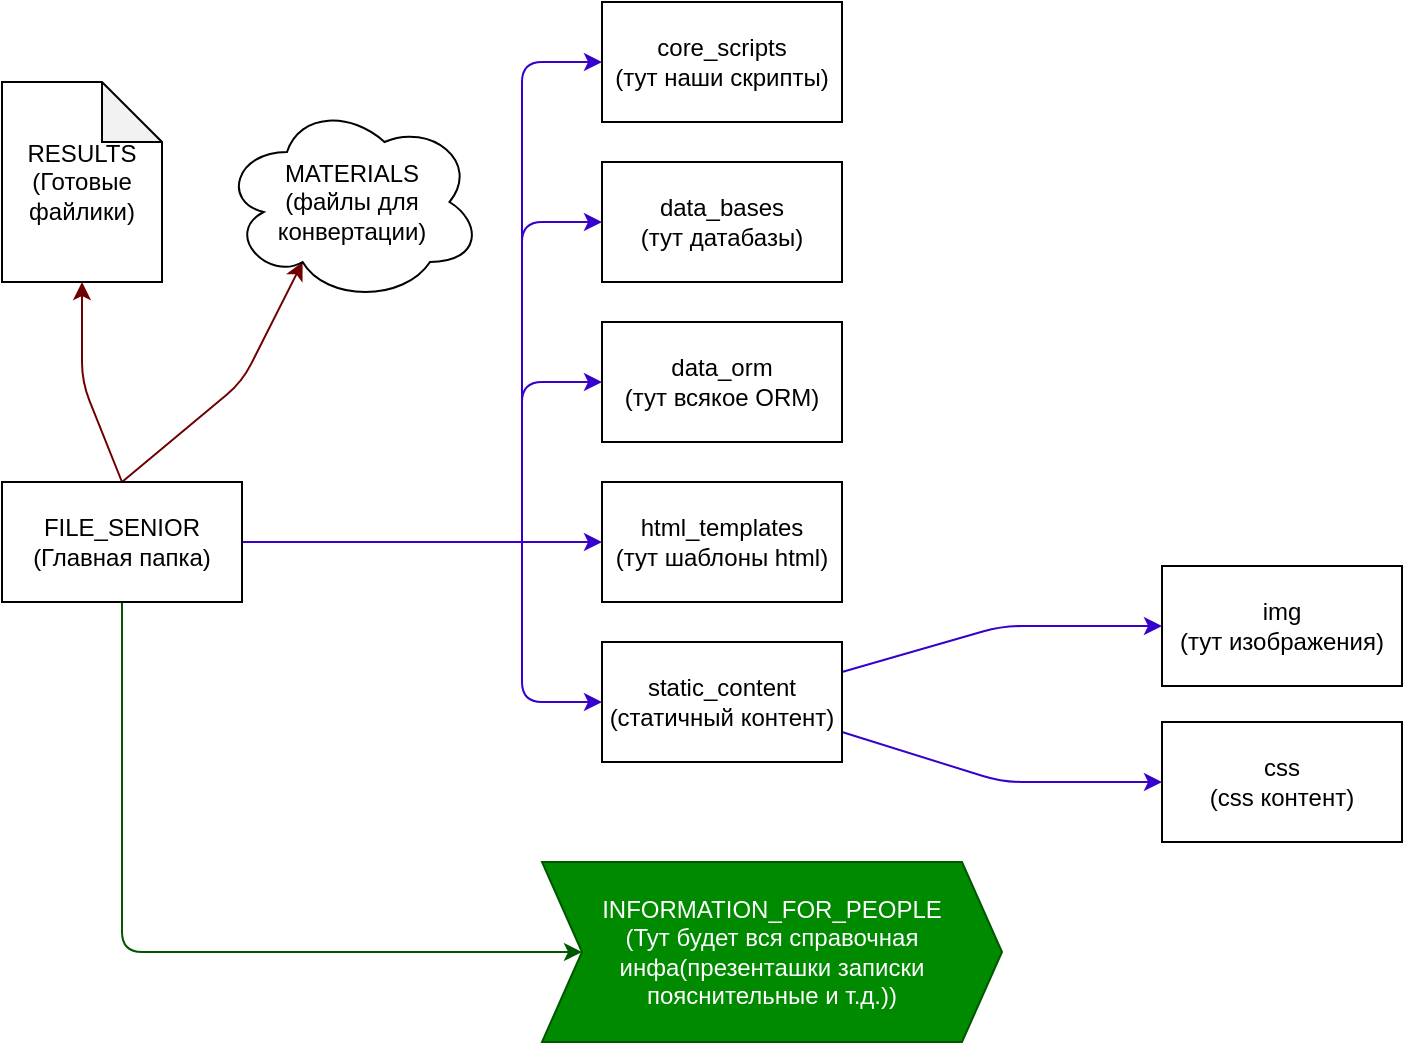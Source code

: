 <mxfile>
    <diagram id="pA4y-AYS0JwysgK1cMYw" name="Страница 1">
        <mxGraphModel dx="1074" dy="902" grid="1" gridSize="10" guides="1" tooltips="1" connect="1" arrows="1" fold="1" page="1" pageScale="1" pageWidth="827" pageHeight="583" background="#ffffff" math="0" shadow="0">
            <root>
                <mxCell id="0"/>
                <mxCell id="1" parent="0"/>
                <mxCell id="17" style="edgeStyle=none;html=1;exitX=1;exitY=0.5;exitDx=0;exitDy=0;entryX=0;entryY=0.5;entryDx=0;entryDy=0;fillColor=#6a00ff;strokeColor=#3700CC;" parent="1" source="2" target="10" edge="1">
                    <mxGeometry relative="1" as="geometry">
                        <mxPoint x="300" y="280" as="sourcePoint"/>
                    </mxGeometry>
                </mxCell>
                <mxCell id="18" style="edgeStyle=none;html=1;exitX=1;exitY=0;exitDx=0;exitDy=0;entryX=0;entryY=0.5;entryDx=0;entryDy=0;fillColor=#6a00ff;strokeColor=#3700CC;" parent="1" target="7" edge="1">
                    <mxGeometry relative="1" as="geometry">
                        <Array as="points">
                            <mxPoint x="300" y="200"/>
                            <mxPoint x="300" y="40"/>
                        </Array>
                        <mxPoint x="300" y="250" as="sourcePoint"/>
                    </mxGeometry>
                </mxCell>
                <mxCell id="19" style="edgeStyle=none;html=1;exitX=1;exitY=0.25;exitDx=0;exitDy=0;entryX=0;entryY=0.5;entryDx=0;entryDy=0;fillColor=#6a00ff;strokeColor=#3700CC;" parent="1" target="8" edge="1">
                    <mxGeometry relative="1" as="geometry">
                        <Array as="points">
                            <mxPoint x="300" y="120"/>
                        </Array>
                        <mxPoint x="300" y="265" as="sourcePoint"/>
                    </mxGeometry>
                </mxCell>
                <mxCell id="20" style="edgeStyle=none;html=1;entryX=0;entryY=0.5;entryDx=0;entryDy=0;fillColor=#6a00ff;strokeColor=#3700CC;" parent="1" target="9" edge="1">
                    <mxGeometry relative="1" as="geometry">
                        <Array as="points">
                            <mxPoint x="300" y="200"/>
                        </Array>
                        <mxPoint x="300" y="310" as="sourcePoint"/>
                    </mxGeometry>
                </mxCell>
                <mxCell id="21" style="edgeStyle=none;html=1;exitX=1;exitY=1;exitDx=0;exitDy=0;entryX=0;entryY=0.5;entryDx=0;entryDy=0;fillColor=#6a00ff;strokeColor=#3700CC;" parent="1" target="11" edge="1">
                    <mxGeometry relative="1" as="geometry">
                        <Array as="points">
                            <mxPoint x="300" y="360"/>
                        </Array>
                        <mxPoint x="300" y="310" as="sourcePoint"/>
                    </mxGeometry>
                </mxCell>
                <mxCell id="22" style="edgeStyle=none;html=1;exitX=0.5;exitY=1;exitDx=0;exitDy=0;entryX=0;entryY=0.5;entryDx=0;entryDy=0;fillColor=#008a00;strokeColor=#005700;" parent="1" source="2" target="23" edge="1">
                    <mxGeometry relative="1" as="geometry">
                        <mxPoint x="170" y="485" as="targetPoint"/>
                        <Array as="points">
                            <mxPoint x="100" y="485"/>
                        </Array>
                    </mxGeometry>
                </mxCell>
                <mxCell id="26" style="edgeStyle=none;html=1;exitX=0.5;exitY=0;exitDx=0;exitDy=0;entryX=0.5;entryY=1;entryDx=0;entryDy=0;entryPerimeter=0;fillColor=#a20025;strokeColor=#6F0000;" edge="1" parent="1" source="2" target="24">
                    <mxGeometry relative="1" as="geometry">
                        <Array as="points">
                            <mxPoint x="80" y="200"/>
                        </Array>
                    </mxGeometry>
                </mxCell>
                <mxCell id="27" style="edgeStyle=none;html=1;exitX=0.5;exitY=0;exitDx=0;exitDy=0;entryX=0.31;entryY=0.8;entryDx=0;entryDy=0;entryPerimeter=0;fillColor=#a20025;strokeColor=#6F0000;" edge="1" parent="1" source="2" target="25">
                    <mxGeometry relative="1" as="geometry">
                        <Array as="points">
                            <mxPoint x="160" y="200"/>
                        </Array>
                    </mxGeometry>
                </mxCell>
                <mxCell id="2" value="FILE_SENIOR&lt;br&gt;(Главная папка)" style="rounded=0;whiteSpace=wrap;html=1;" parent="1" vertex="1">
                    <mxGeometry x="40" y="250" width="120" height="60" as="geometry"/>
                </mxCell>
                <mxCell id="7" value="core_scripts&lt;br&gt;(тут наши скрипты)" style="rounded=0;whiteSpace=wrap;html=1;" parent="1" vertex="1">
                    <mxGeometry x="340" y="10" width="120" height="60" as="geometry"/>
                </mxCell>
                <mxCell id="8" value="data_bases&lt;br&gt;(тут датабазы)" style="rounded=0;whiteSpace=wrap;html=1;" parent="1" vertex="1">
                    <mxGeometry x="340" y="90" width="120" height="60" as="geometry"/>
                </mxCell>
                <mxCell id="9" value="data_orm&lt;br&gt;(тут всякое ORM)" style="rounded=0;whiteSpace=wrap;html=1;" parent="1" vertex="1">
                    <mxGeometry x="340" y="170" width="120" height="60" as="geometry"/>
                </mxCell>
                <mxCell id="10" value="html_templates&lt;br&gt;(тут шаблоны html)" style="rounded=0;whiteSpace=wrap;html=1;" parent="1" vertex="1">
                    <mxGeometry x="340" y="250" width="120" height="60" as="geometry"/>
                </mxCell>
                <mxCell id="13" style="edgeStyle=none;html=1;exitX=1;exitY=0.25;exitDx=0;exitDy=0;fillColor=#6a00ff;strokeColor=#3700CC;entryX=0;entryY=0.5;entryDx=0;entryDy=0;" parent="1" source="11" target="15" edge="1">
                    <mxGeometry relative="1" as="geometry">
                        <mxPoint x="590" y="345" as="targetPoint"/>
                        <Array as="points">
                            <mxPoint x="540" y="322"/>
                        </Array>
                    </mxGeometry>
                </mxCell>
                <mxCell id="14" style="edgeStyle=none;html=1;exitX=1;exitY=0.75;exitDx=0;exitDy=0;fillColor=#6a00ff;strokeColor=#3700CC;entryX=0;entryY=0.5;entryDx=0;entryDy=0;" parent="1" source="11" target="16" edge="1">
                    <mxGeometry relative="1" as="geometry">
                        <mxPoint x="590" y="375" as="targetPoint"/>
                        <Array as="points">
                            <mxPoint x="540" y="400"/>
                        </Array>
                    </mxGeometry>
                </mxCell>
                <mxCell id="11" value="static_content&lt;br&gt;(статичный контент)" style="rounded=0;whiteSpace=wrap;html=1;" parent="1" vertex="1">
                    <mxGeometry x="340" y="330" width="120" height="60" as="geometry"/>
                </mxCell>
                <mxCell id="15" value="img&lt;br&gt;(тут изображения)" style="rounded=0;whiteSpace=wrap;html=1;" parent="1" vertex="1">
                    <mxGeometry x="620" y="292" width="120" height="60" as="geometry"/>
                </mxCell>
                <mxCell id="16" value="css&lt;br&gt;(css контент)" style="rounded=0;whiteSpace=wrap;html=1;" parent="1" vertex="1">
                    <mxGeometry x="620" y="370" width="120" height="60" as="geometry"/>
                </mxCell>
                <mxCell id="23" value="&lt;span style=&quot;color: rgb(255 , 255 , 255) ; font-family: &amp;#34;helvetica&amp;#34; ; font-size: 12px ; font-style: normal ; font-weight: 400 ; letter-spacing: normal ; text-align: center ; text-indent: 0px ; text-transform: none ; word-spacing: 0px ; display: inline ; float: none&quot;&gt;INFORMATION_FOR_PEOPLE&lt;/span&gt;&lt;br style=&quot;color: rgb(255 , 255 , 255) ; font-family: &amp;#34;helvetica&amp;#34; ; font-size: 12px ; font-style: normal ; font-weight: 400 ; letter-spacing: normal ; text-align: center ; text-indent: 0px ; text-transform: none ; word-spacing: 0px&quot;&gt;&lt;span style=&quot;color: rgb(255 , 255 , 255) ; font-family: &amp;#34;helvetica&amp;#34; ; font-size: 12px ; font-style: normal ; font-weight: 400 ; letter-spacing: normal ; text-align: center ; text-indent: 0px ; text-transform: none ; word-spacing: 0px ; display: inline ; float: none&quot;&gt;(Тут будет вся справочная инфа(презенташки записки пояснительные и т.д.))&lt;/span&gt;" style="shape=step;perimeter=stepPerimeter;whiteSpace=wrap;html=1;fixedSize=1;fillColor=#008a00;fontColor=#ffffff;strokeColor=#005700;" parent="1" vertex="1">
                    <mxGeometry x="310" y="440" width="230" height="90" as="geometry"/>
                </mxCell>
                <mxCell id="24" value="RESULTS&lt;br&gt;(Готовые файлики)" style="shape=note;whiteSpace=wrap;html=1;backgroundOutline=1;darkOpacity=0.05;" vertex="1" parent="1">
                    <mxGeometry x="40" y="50" width="80" height="100" as="geometry"/>
                </mxCell>
                <mxCell id="25" value="MATERIALS&lt;br&gt;(файлы для конвертации)" style="ellipse;shape=cloud;whiteSpace=wrap;html=1;" vertex="1" parent="1">
                    <mxGeometry x="150" y="60" width="130" height="100" as="geometry"/>
                </mxCell>
            </root>
        </mxGraphModel>
    </diagram>
</mxfile>